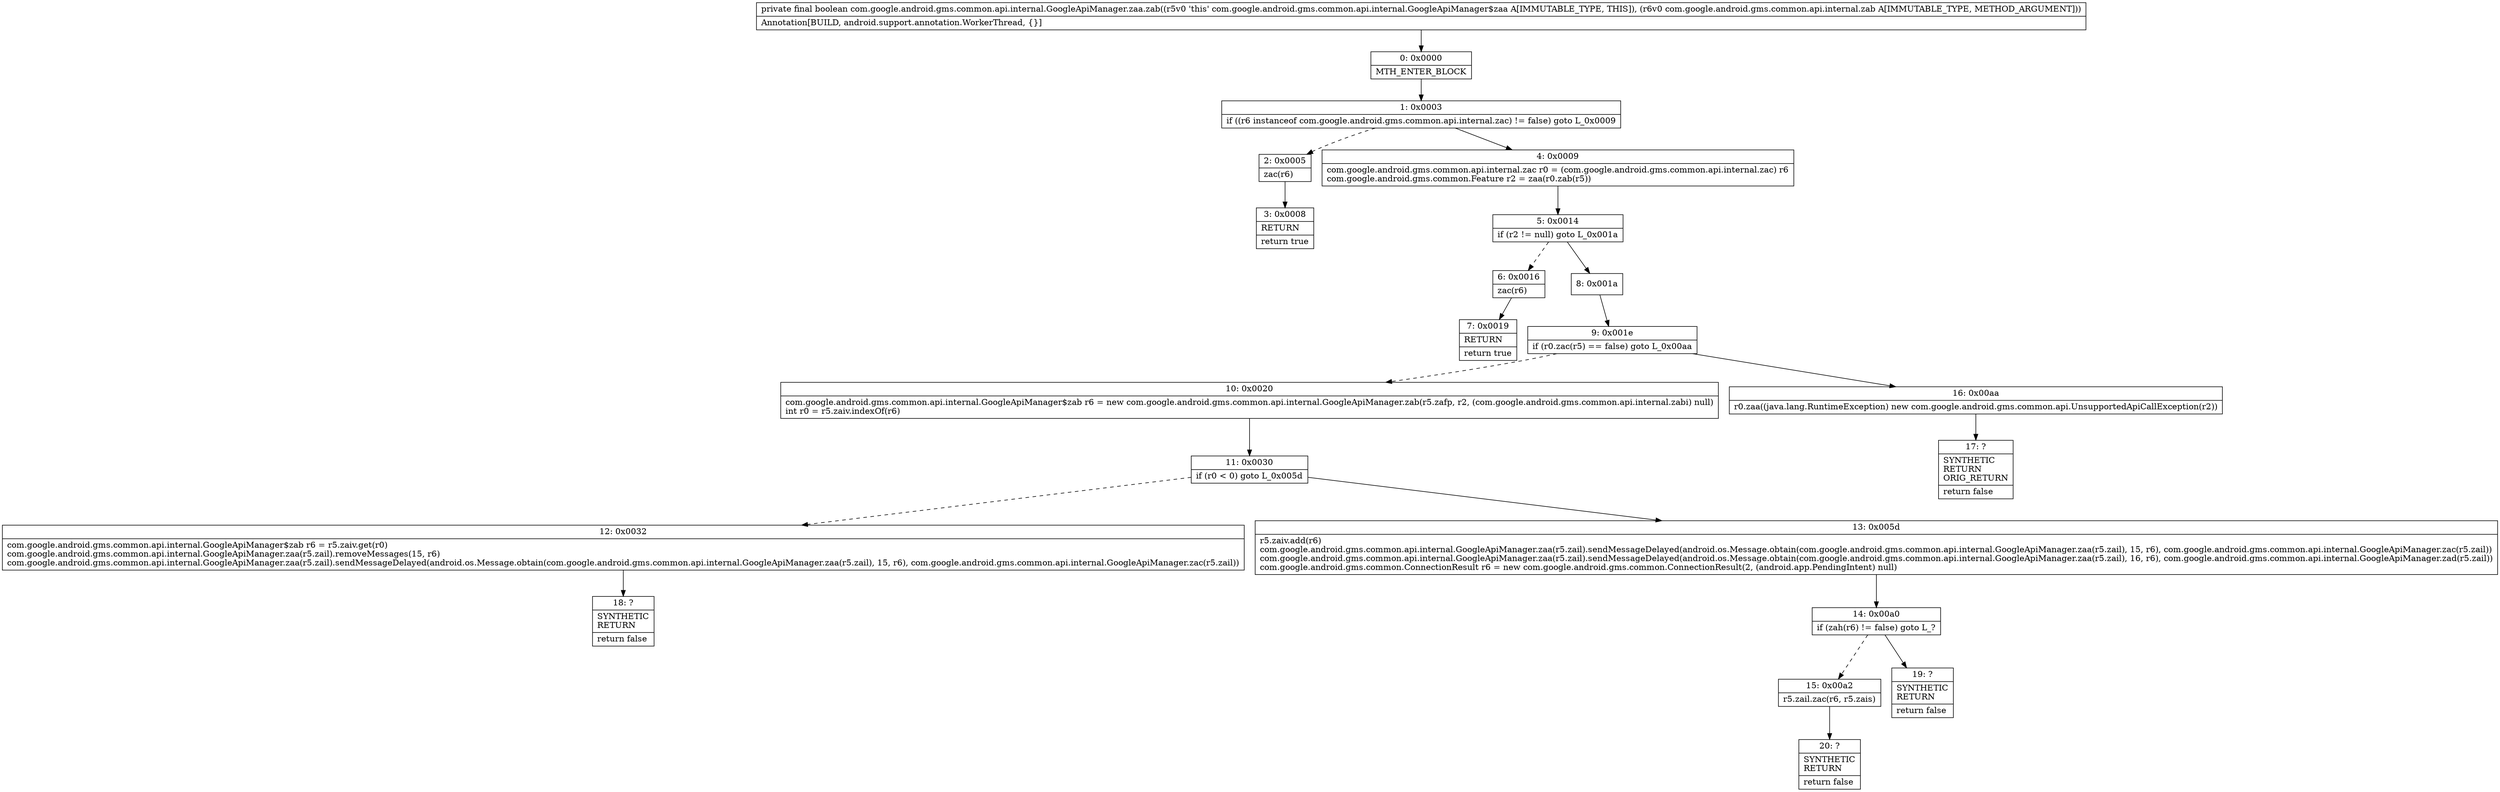 digraph "CFG forcom.google.android.gms.common.api.internal.GoogleApiManager.zaa.zab(Lcom\/google\/android\/gms\/common\/api\/internal\/zab;)Z" {
Node_0 [shape=record,label="{0\:\ 0x0000|MTH_ENTER_BLOCK\l}"];
Node_1 [shape=record,label="{1\:\ 0x0003|if ((r6 instanceof com.google.android.gms.common.api.internal.zac) != false) goto L_0x0009\l}"];
Node_2 [shape=record,label="{2\:\ 0x0005|zac(r6)\l}"];
Node_3 [shape=record,label="{3\:\ 0x0008|RETURN\l|return true\l}"];
Node_4 [shape=record,label="{4\:\ 0x0009|com.google.android.gms.common.api.internal.zac r0 = (com.google.android.gms.common.api.internal.zac) r6\lcom.google.android.gms.common.Feature r2 = zaa(r0.zab(r5))\l}"];
Node_5 [shape=record,label="{5\:\ 0x0014|if (r2 != null) goto L_0x001a\l}"];
Node_6 [shape=record,label="{6\:\ 0x0016|zac(r6)\l}"];
Node_7 [shape=record,label="{7\:\ 0x0019|RETURN\l|return true\l}"];
Node_8 [shape=record,label="{8\:\ 0x001a}"];
Node_9 [shape=record,label="{9\:\ 0x001e|if (r0.zac(r5) == false) goto L_0x00aa\l}"];
Node_10 [shape=record,label="{10\:\ 0x0020|com.google.android.gms.common.api.internal.GoogleApiManager$zab r6 = new com.google.android.gms.common.api.internal.GoogleApiManager.zab(r5.zafp, r2, (com.google.android.gms.common.api.internal.zabi) null)\lint r0 = r5.zaiv.indexOf(r6)\l}"];
Node_11 [shape=record,label="{11\:\ 0x0030|if (r0 \< 0) goto L_0x005d\l}"];
Node_12 [shape=record,label="{12\:\ 0x0032|com.google.android.gms.common.api.internal.GoogleApiManager$zab r6 = r5.zaiv.get(r0)\lcom.google.android.gms.common.api.internal.GoogleApiManager.zaa(r5.zail).removeMessages(15, r6)\lcom.google.android.gms.common.api.internal.GoogleApiManager.zaa(r5.zail).sendMessageDelayed(android.os.Message.obtain(com.google.android.gms.common.api.internal.GoogleApiManager.zaa(r5.zail), 15, r6), com.google.android.gms.common.api.internal.GoogleApiManager.zac(r5.zail))\l}"];
Node_13 [shape=record,label="{13\:\ 0x005d|r5.zaiv.add(r6)\lcom.google.android.gms.common.api.internal.GoogleApiManager.zaa(r5.zail).sendMessageDelayed(android.os.Message.obtain(com.google.android.gms.common.api.internal.GoogleApiManager.zaa(r5.zail), 15, r6), com.google.android.gms.common.api.internal.GoogleApiManager.zac(r5.zail))\lcom.google.android.gms.common.api.internal.GoogleApiManager.zaa(r5.zail).sendMessageDelayed(android.os.Message.obtain(com.google.android.gms.common.api.internal.GoogleApiManager.zaa(r5.zail), 16, r6), com.google.android.gms.common.api.internal.GoogleApiManager.zad(r5.zail))\lcom.google.android.gms.common.ConnectionResult r6 = new com.google.android.gms.common.ConnectionResult(2, (android.app.PendingIntent) null)\l}"];
Node_14 [shape=record,label="{14\:\ 0x00a0|if (zah(r6) != false) goto L_?\l}"];
Node_15 [shape=record,label="{15\:\ 0x00a2|r5.zail.zac(r6, r5.zais)\l}"];
Node_16 [shape=record,label="{16\:\ 0x00aa|r0.zaa((java.lang.RuntimeException) new com.google.android.gms.common.api.UnsupportedApiCallException(r2))\l}"];
Node_17 [shape=record,label="{17\:\ ?|SYNTHETIC\lRETURN\lORIG_RETURN\l|return false\l}"];
Node_18 [shape=record,label="{18\:\ ?|SYNTHETIC\lRETURN\l|return false\l}"];
Node_19 [shape=record,label="{19\:\ ?|SYNTHETIC\lRETURN\l|return false\l}"];
Node_20 [shape=record,label="{20\:\ ?|SYNTHETIC\lRETURN\l|return false\l}"];
MethodNode[shape=record,label="{private final boolean com.google.android.gms.common.api.internal.GoogleApiManager.zaa.zab((r5v0 'this' com.google.android.gms.common.api.internal.GoogleApiManager$zaa A[IMMUTABLE_TYPE, THIS]), (r6v0 com.google.android.gms.common.api.internal.zab A[IMMUTABLE_TYPE, METHOD_ARGUMENT]))  | Annotation[BUILD, android.support.annotation.WorkerThread, \{\}]\l}"];
MethodNode -> Node_0;
Node_0 -> Node_1;
Node_1 -> Node_2[style=dashed];
Node_1 -> Node_4;
Node_2 -> Node_3;
Node_4 -> Node_5;
Node_5 -> Node_6[style=dashed];
Node_5 -> Node_8;
Node_6 -> Node_7;
Node_8 -> Node_9;
Node_9 -> Node_10[style=dashed];
Node_9 -> Node_16;
Node_10 -> Node_11;
Node_11 -> Node_12[style=dashed];
Node_11 -> Node_13;
Node_12 -> Node_18;
Node_13 -> Node_14;
Node_14 -> Node_15[style=dashed];
Node_14 -> Node_19;
Node_15 -> Node_20;
Node_16 -> Node_17;
}

